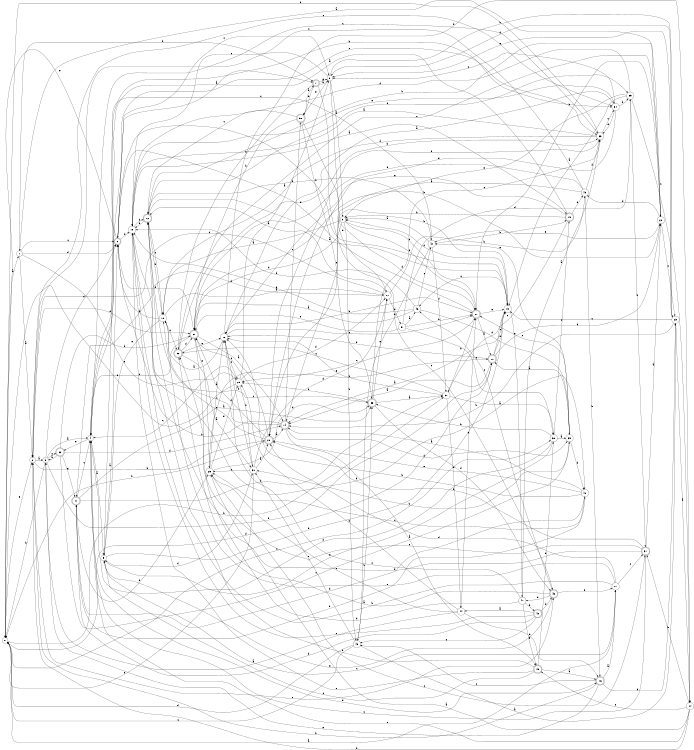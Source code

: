 digraph n43_1 {
__start0 [label="" shape="none"];

rankdir=LR;
size="8,5";

s0 [style="filled", color="black", fillcolor="white" shape="circle", label="0"];
s1 [style="filled", color="black", fillcolor="white" shape="circle", label="1"];
s2 [style="filled", color="black", fillcolor="white" shape="circle", label="2"];
s3 [style="filled", color="black", fillcolor="white" shape="circle", label="3"];
s4 [style="filled", color="black", fillcolor="white" shape="circle", label="4"];
s5 [style="filled", color="black", fillcolor="white" shape="circle", label="5"];
s6 [style="rounded,filled", color="black", fillcolor="white" shape="doublecircle", label="6"];
s7 [style="rounded,filled", color="black", fillcolor="white" shape="doublecircle", label="7"];
s8 [style="filled", color="black", fillcolor="white" shape="circle", label="8"];
s9 [style="filled", color="black", fillcolor="white" shape="circle", label="9"];
s10 [style="filled", color="black", fillcolor="white" shape="circle", label="10"];
s11 [style="filled", color="black", fillcolor="white" shape="circle", label="11"];
s12 [style="rounded,filled", color="black", fillcolor="white" shape="doublecircle", label="12"];
s13 [style="filled", color="black", fillcolor="white" shape="circle", label="13"];
s14 [style="rounded,filled", color="black", fillcolor="white" shape="doublecircle", label="14"];
s15 [style="rounded,filled", color="black", fillcolor="white" shape="doublecircle", label="15"];
s16 [style="rounded,filled", color="black", fillcolor="white" shape="doublecircle", label="16"];
s17 [style="filled", color="black", fillcolor="white" shape="circle", label="17"];
s18 [style="filled", color="black", fillcolor="white" shape="circle", label="18"];
s19 [style="rounded,filled", color="black", fillcolor="white" shape="doublecircle", label="19"];
s20 [style="rounded,filled", color="black", fillcolor="white" shape="doublecircle", label="20"];
s21 [style="rounded,filled", color="black", fillcolor="white" shape="doublecircle", label="21"];
s22 [style="filled", color="black", fillcolor="white" shape="circle", label="22"];
s23 [style="filled", color="black", fillcolor="white" shape="circle", label="23"];
s24 [style="filled", color="black", fillcolor="white" shape="circle", label="24"];
s25 [style="filled", color="black", fillcolor="white" shape="circle", label="25"];
s26 [style="filled", color="black", fillcolor="white" shape="circle", label="26"];
s27 [style="rounded,filled", color="black", fillcolor="white" shape="doublecircle", label="27"];
s28 [style="rounded,filled", color="black", fillcolor="white" shape="doublecircle", label="28"];
s29 [style="filled", color="black", fillcolor="white" shape="circle", label="29"];
s30 [style="filled", color="black", fillcolor="white" shape="circle", label="30"];
s31 [style="rounded,filled", color="black", fillcolor="white" shape="doublecircle", label="31"];
s32 [style="rounded,filled", color="black", fillcolor="white" shape="doublecircle", label="32"];
s33 [style="filled", color="black", fillcolor="white" shape="circle", label="33"];
s34 [style="filled", color="black", fillcolor="white" shape="circle", label="34"];
s35 [style="filled", color="black", fillcolor="white" shape="circle", label="35"];
s36 [style="rounded,filled", color="black", fillcolor="white" shape="doublecircle", label="36"];
s37 [style="filled", color="black", fillcolor="white" shape="circle", label="37"];
s38 [style="filled", color="black", fillcolor="white" shape="circle", label="38"];
s39 [style="filled", color="black", fillcolor="white" shape="circle", label="39"];
s40 [style="filled", color="black", fillcolor="white" shape="circle", label="40"];
s41 [style="rounded,filled", color="black", fillcolor="white" shape="doublecircle", label="41"];
s42 [style="filled", color="black", fillcolor="white" shape="circle", label="42"];
s43 [style="filled", color="black", fillcolor="white" shape="circle", label="43"];
s44 [style="filled", color="black", fillcolor="white" shape="circle", label="44"];
s45 [style="rounded,filled", color="black", fillcolor="white" shape="doublecircle", label="45"];
s46 [style="filled", color="black", fillcolor="white" shape="circle", label="46"];
s47 [style="filled", color="black", fillcolor="white" shape="circle", label="47"];
s48 [style="rounded,filled", color="black", fillcolor="white" shape="doublecircle", label="48"];
s49 [style="filled", color="black", fillcolor="white" shape="circle", label="49"];
s50 [style="rounded,filled", color="black", fillcolor="white" shape="doublecircle", label="50"];
s51 [style="filled", color="black", fillcolor="white" shape="circle", label="51"];
s52 [style="rounded,filled", color="black", fillcolor="white" shape="doublecircle", label="52"];
s0 -> s1 [label="a"];
s0 -> s37 [label="b"];
s0 -> s38 [label="c"];
s0 -> s28 [label="d"];
s0 -> s2 [label="e"];
s1 -> s2 [label="a"];
s1 -> s7 [label="b"];
s1 -> s6 [label="c"];
s1 -> s6 [label="d"];
s1 -> s29 [label="e"];
s2 -> s3 [label="a"];
s2 -> s20 [label="b"];
s2 -> s34 [label="c"];
s2 -> s21 [label="d"];
s2 -> s45 [label="e"];
s3 -> s4 [label="a"];
s3 -> s0 [label="b"];
s3 -> s52 [label="c"];
s3 -> s6 [label="d"];
s3 -> s28 [label="e"];
s4 -> s5 [label="a"];
s4 -> s34 [label="b"];
s4 -> s33 [label="c"];
s4 -> s16 [label="d"];
s4 -> s52 [label="e"];
s5 -> s6 [label="a"];
s5 -> s13 [label="b"];
s5 -> s17 [label="c"];
s5 -> s30 [label="d"];
s5 -> s33 [label="e"];
s6 -> s7 [label="a"];
s6 -> s13 [label="b"];
s6 -> s8 [label="c"];
s6 -> s18 [label="d"];
s6 -> s0 [label="e"];
s7 -> s8 [label="a"];
s7 -> s32 [label="b"];
s7 -> s45 [label="c"];
s7 -> s50 [label="d"];
s7 -> s8 [label="e"];
s8 -> s9 [label="a"];
s8 -> s23 [label="b"];
s8 -> s18 [label="c"];
s8 -> s27 [label="d"];
s8 -> s50 [label="e"];
s9 -> s10 [label="a"];
s9 -> s43 [label="b"];
s9 -> s27 [label="c"];
s9 -> s21 [label="d"];
s9 -> s27 [label="e"];
s10 -> s11 [label="a"];
s10 -> s12 [label="b"];
s10 -> s32 [label="c"];
s10 -> s6 [label="d"];
s10 -> s5 [label="e"];
s11 -> s12 [label="a"];
s11 -> s49 [label="b"];
s11 -> s2 [label="c"];
s11 -> s41 [label="d"];
s11 -> s51 [label="e"];
s12 -> s13 [label="a"];
s12 -> s42 [label="b"];
s12 -> s10 [label="c"];
s12 -> s35 [label="d"];
s12 -> s18 [label="e"];
s13 -> s14 [label="a"];
s13 -> s9 [label="b"];
s13 -> s46 [label="c"];
s13 -> s9 [label="d"];
s13 -> s47 [label="e"];
s14 -> s15 [label="a"];
s14 -> s6 [label="b"];
s14 -> s12 [label="c"];
s14 -> s39 [label="d"];
s14 -> s50 [label="e"];
s15 -> s16 [label="a"];
s15 -> s12 [label="b"];
s15 -> s5 [label="c"];
s15 -> s38 [label="d"];
s15 -> s18 [label="e"];
s16 -> s17 [label="a"];
s16 -> s2 [label="b"];
s16 -> s43 [label="c"];
s16 -> s23 [label="d"];
s16 -> s3 [label="e"];
s17 -> s0 [label="a"];
s17 -> s18 [label="b"];
s17 -> s31 [label="c"];
s17 -> s20 [label="d"];
s17 -> s10 [label="e"];
s18 -> s19 [label="a"];
s18 -> s40 [label="b"];
s18 -> s36 [label="c"];
s18 -> s12 [label="d"];
s18 -> s34 [label="e"];
s19 -> s4 [label="a"];
s19 -> s20 [label="b"];
s19 -> s37 [label="c"];
s19 -> s49 [label="d"];
s19 -> s26 [label="e"];
s20 -> s14 [label="a"];
s20 -> s0 [label="b"];
s20 -> s21 [label="c"];
s20 -> s21 [label="d"];
s20 -> s10 [label="e"];
s21 -> s14 [label="a"];
s21 -> s22 [label="b"];
s21 -> s4 [label="c"];
s21 -> s6 [label="d"];
s21 -> s25 [label="e"];
s22 -> s1 [label="a"];
s22 -> s12 [label="b"];
s22 -> s23 [label="c"];
s22 -> s49 [label="d"];
s22 -> s42 [label="e"];
s23 -> s24 [label="a"];
s23 -> s14 [label="b"];
s23 -> s13 [label="c"];
s23 -> s8 [label="d"];
s23 -> s8 [label="e"];
s24 -> s25 [label="a"];
s24 -> s31 [label="b"];
s24 -> s15 [label="c"];
s24 -> s2 [label="d"];
s24 -> s4 [label="e"];
s25 -> s26 [label="a"];
s25 -> s28 [label="b"];
s25 -> s31 [label="c"];
s25 -> s36 [label="d"];
s25 -> s29 [label="e"];
s26 -> s10 [label="a"];
s26 -> s27 [label="b"];
s26 -> s29 [label="c"];
s26 -> s24 [label="d"];
s26 -> s27 [label="e"];
s27 -> s28 [label="a"];
s27 -> s22 [label="b"];
s27 -> s29 [label="c"];
s27 -> s6 [label="d"];
s27 -> s13 [label="e"];
s28 -> s14 [label="a"];
s28 -> s26 [label="b"];
s28 -> s13 [label="c"];
s28 -> s22 [label="d"];
s28 -> s13 [label="e"];
s29 -> s8 [label="a"];
s29 -> s30 [label="b"];
s29 -> s4 [label="c"];
s29 -> s11 [label="d"];
s29 -> s0 [label="e"];
s30 -> s20 [label="a"];
s30 -> s26 [label="b"];
s30 -> s25 [label="c"];
s30 -> s11 [label="d"];
s30 -> s0 [label="e"];
s31 -> s22 [label="a"];
s31 -> s20 [label="b"];
s31 -> s4 [label="c"];
s31 -> s12 [label="d"];
s31 -> s32 [label="e"];
s32 -> s30 [label="a"];
s32 -> s33 [label="b"];
s32 -> s22 [label="c"];
s32 -> s21 [label="d"];
s32 -> s26 [label="e"];
s33 -> s18 [label="a"];
s33 -> s0 [label="b"];
s33 -> s34 [label="c"];
s33 -> s10 [label="d"];
s33 -> s20 [label="e"];
s34 -> s26 [label="a"];
s34 -> s35 [label="b"];
s34 -> s8 [label="c"];
s34 -> s33 [label="d"];
s34 -> s20 [label="e"];
s35 -> s13 [label="a"];
s35 -> s31 [label="b"];
s35 -> s24 [label="c"];
s35 -> s18 [label="d"];
s35 -> s9 [label="e"];
s36 -> s37 [label="a"];
s36 -> s29 [label="b"];
s36 -> s33 [label="c"];
s36 -> s45 [label="d"];
s36 -> s11 [label="e"];
s37 -> s38 [label="a"];
s37 -> s27 [label="b"];
s37 -> s32 [label="c"];
s37 -> s44 [label="d"];
s37 -> s26 [label="e"];
s38 -> s39 [label="a"];
s38 -> s36 [label="b"];
s38 -> s19 [label="c"];
s38 -> s4 [label="d"];
s38 -> s5 [label="e"];
s39 -> s28 [label="a"];
s39 -> s30 [label="b"];
s39 -> s27 [label="c"];
s39 -> s40 [label="d"];
s39 -> s42 [label="e"];
s40 -> s14 [label="a"];
s40 -> s26 [label="b"];
s40 -> s25 [label="c"];
s40 -> s41 [label="d"];
s40 -> s20 [label="e"];
s41 -> s36 [label="a"];
s41 -> s40 [label="b"];
s41 -> s4 [label="c"];
s41 -> s37 [label="d"];
s41 -> s25 [label="e"];
s42 -> s9 [label="a"];
s42 -> s19 [label="b"];
s42 -> s4 [label="c"];
s42 -> s37 [label="d"];
s42 -> s43 [label="e"];
s43 -> s23 [label="a"];
s43 -> s36 [label="b"];
s43 -> s0 [label="c"];
s43 -> s0 [label="d"];
s43 -> s30 [label="e"];
s44 -> s3 [label="a"];
s44 -> s29 [label="b"];
s44 -> s25 [label="c"];
s44 -> s16 [label="d"];
s44 -> s27 [label="e"];
s45 -> s32 [label="a"];
s45 -> s17 [label="b"];
s45 -> s46 [label="c"];
s45 -> s47 [label="d"];
s45 -> s5 [label="e"];
s46 -> s21 [label="a"];
s46 -> s18 [label="b"];
s46 -> s42 [label="c"];
s46 -> s39 [label="d"];
s46 -> s18 [label="e"];
s47 -> s33 [label="a"];
s47 -> s48 [label="b"];
s47 -> s26 [label="c"];
s47 -> s21 [label="d"];
s47 -> s15 [label="e"];
s48 -> s44 [label="a"];
s48 -> s41 [label="b"];
s48 -> s43 [label="c"];
s48 -> s45 [label="d"];
s48 -> s18 [label="e"];
s49 -> s14 [label="a"];
s49 -> s16 [label="b"];
s49 -> s2 [label="c"];
s49 -> s33 [label="d"];
s49 -> s21 [label="e"];
s50 -> s7 [label="a"];
s50 -> s21 [label="b"];
s50 -> s12 [label="c"];
s50 -> s11 [label="d"];
s50 -> s36 [label="e"];
s51 -> s46 [label="a"];
s51 -> s27 [label="b"];
s51 -> s38 [label="c"];
s51 -> s35 [label="d"];
s51 -> s21 [label="e"];
s52 -> s3 [label="a"];
s52 -> s21 [label="b"];
s52 -> s39 [label="c"];
s52 -> s14 [label="d"];
s52 -> s41 [label="e"];

}